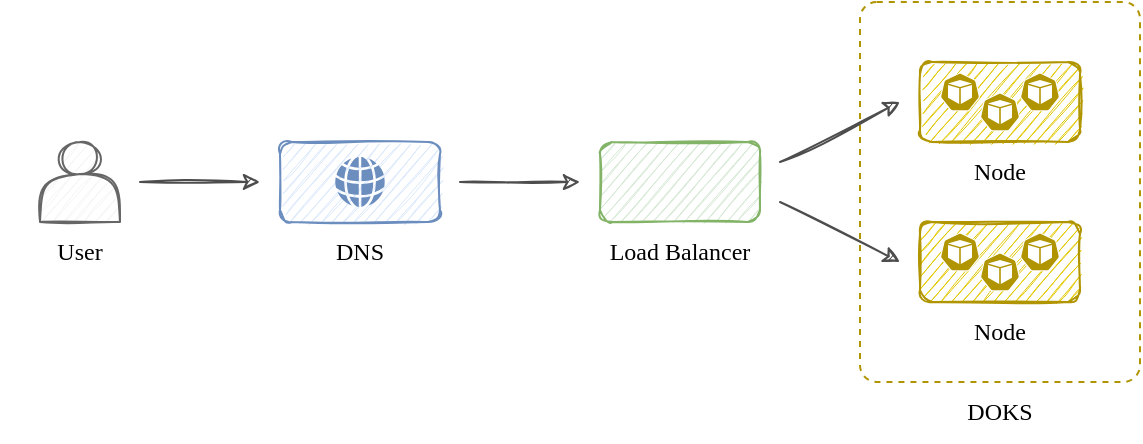<mxfile version="13.9.9" type="device" pages="2"><diagram id="k9E6Z5V14utyfLq3yW5m" name="Kubernetes"><mxGraphModel dx="1718" dy="1010" grid="1" gridSize="10" guides="1" tooltips="1" connect="1" arrows="1" fold="1" page="1" pageScale="1" pageWidth="1100" pageHeight="850" math="0" shadow="0"><root><mxCell id="0"/><mxCell id="1" parent="0"/><mxCell id="9pnbENC6bngrrUMC9831-65" value="" style="rounded=1;whiteSpace=wrap;html=1;sketch=0;dashed=1;strokeWidth=1;perimeterSpacing=0;fillColor=none;glass=0;shadow=0;arcSize=6;strokeColor=#B09500;" vertex="1" parent="1"><mxGeometry x="450" y="50" width="140" height="190" as="geometry"/></mxCell><mxCell id="9pnbENC6bngrrUMC9831-66" value="DOKS" style="text;html=1;strokeColor=none;fillColor=none;align=center;verticalAlign=middle;whiteSpace=wrap;rounded=0;shadow=0;glass=0;sketch=1;fontFamily=Kalam;fontSource=https%3A%2F%2Ffonts.googleapis.com%2Fcss%3Ffamily%3DKalam;" vertex="1" parent="1"><mxGeometry x="480" y="240" width="80" height="30" as="geometry"/></mxCell><mxCell id="9pnbENC6bngrrUMC9831-67" style="edgeStyle=orthogonalEdgeStyle;rounded=0;sketch=1;orthogonalLoop=1;jettySize=auto;html=1;fontColor=#0000FF;strokeColor=#4D4D4D;" edge="1" parent="1"><mxGeometry relative="1" as="geometry"><mxPoint x="90" y="140" as="sourcePoint"/><mxPoint x="150" y="140" as="targetPoint"/></mxGeometry></mxCell><mxCell id="9pnbENC6bngrrUMC9831-68" style="edgeStyle=orthogonalEdgeStyle;rounded=0;sketch=1;orthogonalLoop=1;jettySize=auto;html=1;fontColor=#0000FF;strokeColor=#4D4D4D;" edge="1" parent="1"><mxGeometry relative="1" as="geometry"><mxPoint x="250" y="140" as="sourcePoint"/><mxPoint x="310" y="140" as="targetPoint"/></mxGeometry></mxCell><mxCell id="9pnbENC6bngrrUMC9831-69" style="rounded=0;sketch=1;orthogonalLoop=1;jettySize=auto;html=1;fontColor=#0000FF;strokeColor=#4D4D4D;" edge="1" parent="1"><mxGeometry relative="1" as="geometry"><mxPoint x="410" y="130" as="sourcePoint"/><mxPoint x="470" y="100" as="targetPoint"/></mxGeometry></mxCell><mxCell id="9pnbENC6bngrrUMC9831-70" style="rounded=0;sketch=1;orthogonalLoop=1;jettySize=auto;html=1;fontColor=#0000FF;strokeColor=#4D4D4D;" edge="1" parent="1"><mxGeometry relative="1" as="geometry"><mxPoint x="410" y="150" as="sourcePoint"/><mxPoint x="470" y="180" as="targetPoint"/></mxGeometry></mxCell><mxCell id="9pnbENC6bngrrUMC9831-71" value="" style="group" vertex="1" connectable="0" parent="1"><mxGeometry x="20" y="120" width="80" height="70" as="geometry"/></mxCell><mxCell id="9pnbENC6bngrrUMC9831-72" value="" style="shape=actor;whiteSpace=wrap;html=1;shadow=0;glass=0;sketch=1;fillColor=#f5f5f5;strokeColor=#666666;fontColor=#333333;" vertex="1" parent="9pnbENC6bngrrUMC9831-71"><mxGeometry x="20" width="40" height="40" as="geometry"/></mxCell><mxCell id="9pnbENC6bngrrUMC9831-73" value="User" style="text;html=1;strokeColor=none;fillColor=none;align=center;verticalAlign=middle;whiteSpace=wrap;rounded=0;shadow=0;glass=0;sketch=1;fontFamily=Kalam;fontSource=https%3A%2F%2Ffonts.googleapis.com%2Fcss%3Ffamily%3DKalam;" vertex="1" parent="9pnbENC6bngrrUMC9831-71"><mxGeometry y="40" width="80" height="30" as="geometry"/></mxCell><mxCell id="9pnbENC6bngrrUMC9831-74" value="" style="group" vertex="1" connectable="0" parent="1"><mxGeometry x="160" y="120" width="80" height="70" as="geometry"/></mxCell><mxCell id="9pnbENC6bngrrUMC9831-75" value="" style="rounded=1;whiteSpace=wrap;html=1;shadow=0;glass=0;sketch=1;strokeWidth=1;fillColor=#dae8fc;strokeColor=#6c8ebf;" vertex="1" parent="9pnbENC6bngrrUMC9831-74"><mxGeometry width="80" height="40" as="geometry"/></mxCell><mxCell id="9pnbENC6bngrrUMC9831-76" value="DNS" style="text;html=1;strokeColor=none;fillColor=none;align=center;verticalAlign=middle;whiteSpace=wrap;rounded=0;shadow=0;glass=0;sketch=1;fontFamily=Kalam;fontSource=https%3A%2F%2Ffonts.googleapis.com%2Fcss%3Ffamily%3DKalam;" vertex="1" parent="9pnbENC6bngrrUMC9831-74"><mxGeometry y="40" width="80" height="30" as="geometry"/></mxCell><mxCell id="9pnbENC6bngrrUMC9831-77" value="" style="pointerEvents=1;shadow=0;dashed=0;html=1;strokeColor=none;labelPosition=center;verticalLabelPosition=bottom;verticalAlign=top;outlineConnect=0;align=center;shape=mxgraph.office.concepts.globe_internet;rounded=1;glass=0;sketch=0;fontFamily=Architects Daughter;fontSource=https%3A%2F%2Ffonts.googleapis.com%2Fcss%3Ffamily%3DArchitects%2BDaughter;fontColor=#0000FF;fillColor=#6C8EBF;" vertex="1" parent="9pnbENC6bngrrUMC9831-74"><mxGeometry x="27.5" y="7.5" width="25" height="25" as="geometry"/></mxCell><mxCell id="9pnbENC6bngrrUMC9831-78" value="" style="group" vertex="1" connectable="0" parent="1"><mxGeometry x="320" y="120" width="80" height="70" as="geometry"/></mxCell><mxCell id="9pnbENC6bngrrUMC9831-79" value="" style="rounded=1;whiteSpace=wrap;html=1;shadow=0;glass=0;sketch=1;strokeWidth=1;fillColor=#d5e8d4;strokeColor=#82b366;" vertex="1" parent="9pnbENC6bngrrUMC9831-78"><mxGeometry width="80" height="40" as="geometry"/></mxCell><mxCell id="9pnbENC6bngrrUMC9831-80" value="" style="shape=image;verticalLabelPosition=bottom;labelBackgroundColor=#ffffff;verticalAlign=top;aspect=fixed;imageAspect=0;image=https://cdn.auth0.com/blog/nginx-plus/nginx-logo.png;fillOpacity=100;opacity=60;" vertex="1" parent="9pnbENC6bngrrUMC9831-78"><mxGeometry x="27.5" y="7.5" width="25" height="25" as="geometry"/></mxCell><mxCell id="9pnbENC6bngrrUMC9831-81" value="Load Balancer" style="text;html=1;strokeColor=none;fillColor=none;align=center;verticalAlign=middle;whiteSpace=wrap;rounded=0;shadow=0;glass=0;sketch=1;fontFamily=Kalam;fontSource=https%3A%2F%2Ffonts.googleapis.com%2Fcss%3Ffamily%3DKalam;" vertex="1" parent="9pnbENC6bngrrUMC9831-78"><mxGeometry y="40" width="80" height="30" as="geometry"/></mxCell><mxCell id="9pnbENC6bngrrUMC9831-82" value="" style="group" vertex="1" connectable="0" parent="1"><mxGeometry x="480" y="80" width="80" height="70" as="geometry"/></mxCell><mxCell id="9pnbENC6bngrrUMC9831-83" value="" style="rounded=1;whiteSpace=wrap;html=1;shadow=0;glass=0;sketch=1;strokeWidth=1;fillColor=#e3c800;strokeColor=#B09500;fontColor=#ffffff;" vertex="1" parent="9pnbENC6bngrrUMC9831-82"><mxGeometry width="80" height="40" as="geometry"/></mxCell><mxCell id="9pnbENC6bngrrUMC9831-84" value="" style="html=1;dashed=0;whitespace=wrap;strokeColor=#ffffff;points=[[0.005,0.63,0],[0.1,0.2,0],[0.9,0.2,0],[0.5,0,0],[0.995,0.63,0],[0.72,0.99,0],[0.5,1,0],[0.28,0.99,0]];shape=mxgraph.kubernetes.icon;prIcon=pod;fillColor=#B09500;" vertex="1" parent="9pnbENC6bngrrUMC9831-82"><mxGeometry x="10" y="5" width="20" height="20" as="geometry"/></mxCell><mxCell id="9pnbENC6bngrrUMC9831-85" value="" style="html=1;dashed=0;whitespace=wrap;strokeColor=#ffffff;points=[[0.005,0.63,0],[0.1,0.2,0],[0.9,0.2,0],[0.5,0,0],[0.995,0.63,0],[0.72,0.99,0],[0.5,1,0],[0.28,0.99,0]];shape=mxgraph.kubernetes.icon;prIcon=pod;fillColor=#B09500;" vertex="1" parent="9pnbENC6bngrrUMC9831-82"><mxGeometry x="50" y="5" width="20" height="20" as="geometry"/></mxCell><mxCell id="9pnbENC6bngrrUMC9831-86" value="" style="html=1;dashed=0;whitespace=wrap;strokeColor=#ffffff;points=[[0.005,0.63,0],[0.1,0.2,0],[0.9,0.2,0],[0.5,0,0],[0.995,0.63,0],[0.72,0.99,0],[0.5,1,0],[0.28,0.99,0]];shape=mxgraph.kubernetes.icon;prIcon=pod;fillColor=#B09500;" vertex="1" parent="9pnbENC6bngrrUMC9831-82"><mxGeometry x="30" y="15" width="20" height="20" as="geometry"/></mxCell><mxCell id="9pnbENC6bngrrUMC9831-87" value="Node" style="text;html=1;strokeColor=none;fillColor=none;align=center;verticalAlign=middle;whiteSpace=wrap;rounded=0;shadow=0;glass=0;sketch=1;fontFamily=Kalam;fontSource=https%3A%2F%2Ffonts.googleapis.com%2Fcss%3Ffamily%3DKalam;" vertex="1" parent="9pnbENC6bngrrUMC9831-82"><mxGeometry y="40" width="80" height="30" as="geometry"/></mxCell><mxCell id="9pnbENC6bngrrUMC9831-88" value="" style="group" vertex="1" connectable="0" parent="1"><mxGeometry x="480" y="160" width="80" height="70" as="geometry"/></mxCell><mxCell id="9pnbENC6bngrrUMC9831-89" value="" style="rounded=1;whiteSpace=wrap;html=1;shadow=0;glass=0;sketch=1;strokeWidth=1;fillColor=#e3c800;fontColor=#ffffff;strokeColor=#B09500;" vertex="1" parent="9pnbENC6bngrrUMC9831-88"><mxGeometry width="80" height="40" as="geometry"/></mxCell><mxCell id="9pnbENC6bngrrUMC9831-90" value="" style="html=1;dashed=0;whitespace=wrap;strokeColor=#ffffff;points=[[0.005,0.63,0],[0.1,0.2,0],[0.9,0.2,0],[0.5,0,0],[0.995,0.63,0],[0.72,0.99,0],[0.5,1,0],[0.28,0.99,0]];shape=mxgraph.kubernetes.icon;prIcon=pod;fillColor=#B09500;" vertex="1" parent="9pnbENC6bngrrUMC9831-88"><mxGeometry x="10" y="5" width="20" height="20" as="geometry"/></mxCell><mxCell id="9pnbENC6bngrrUMC9831-91" value="" style="html=1;dashed=0;whitespace=wrap;strokeColor=#ffffff;points=[[0.005,0.63,0],[0.1,0.2,0],[0.9,0.2,0],[0.5,0,0],[0.995,0.63,0],[0.72,0.99,0],[0.5,1,0],[0.28,0.99,0]];shape=mxgraph.kubernetes.icon;prIcon=pod;fillColor=#B09500;" vertex="1" parent="9pnbENC6bngrrUMC9831-88"><mxGeometry x="50" y="5" width="20" height="20" as="geometry"/></mxCell><mxCell id="9pnbENC6bngrrUMC9831-92" value="" style="html=1;dashed=0;whitespace=wrap;strokeColor=#ffffff;points=[[0.005,0.63,0],[0.1,0.2,0],[0.9,0.2,0],[0.5,0,0],[0.995,0.63,0],[0.72,0.99,0],[0.5,1,0],[0.28,0.99,0]];shape=mxgraph.kubernetes.icon;prIcon=pod;fillColor=#B09500;" vertex="1" parent="9pnbENC6bngrrUMC9831-88"><mxGeometry x="30" y="15" width="20" height="20" as="geometry"/></mxCell><mxCell id="9pnbENC6bngrrUMC9831-93" value="Node" style="text;html=1;strokeColor=none;fillColor=none;align=center;verticalAlign=middle;whiteSpace=wrap;rounded=0;shadow=0;glass=0;sketch=1;fontFamily=Kalam;fontSource=https%3A%2F%2Ffonts.googleapis.com%2Fcss%3Ffamily%3DKalam;" vertex="1" parent="9pnbENC6bngrrUMC9831-88"><mxGeometry y="40" width="80" height="30" as="geometry"/></mxCell></root></mxGraphModel></diagram><diagram id="nVHnIiiVNRWJWQeYN1PE" name="Reference"><mxGraphModel dx="1178" dy="693" grid="1" gridSize="10" guides="1" tooltips="1" connect="1" arrows="1" fold="1" page="1" pageScale="1" pageWidth="1100" pageHeight="850" math="0" shadow="0"><root><mxCell id="UnfL8RpCOAp1kzMCeR53-0"/><mxCell id="UnfL8RpCOAp1kzMCeR53-1" parent="UnfL8RpCOAp1kzMCeR53-0"/><mxCell id="1yPa8oHmgm21XETr21Bk-1" value="" style="whiteSpace=wrap;html=1;fillStyle=auto;sketch=1;fillColor=#d5e8d4;strokeColor=#82b366;glass=0;" vertex="1" parent="UnfL8RpCOAp1kzMCeR53-1"><mxGeometry x="840" y="440" width="120" height="40" as="geometry"/></mxCell><mxCell id="1yPa8oHmgm21XETr21Bk-2" value="" style="whiteSpace=wrap;html=1;fillStyle=auto;sketch=1;fillColor=#d5e8d4;strokeColor=#82b366;glass=0;" vertex="1" parent="UnfL8RpCOAp1kzMCeR53-1"><mxGeometry x="840" y="360" width="120" height="40" as="geometry"/></mxCell><mxCell id="UnfL8RpCOAp1kzMCeR53-2" value="" style="group" vertex="1" connectable="0" parent="UnfL8RpCOAp1kzMCeR53-1"><mxGeometry x="490" y="490" width="140" height="220" as="geometry"/></mxCell><mxCell id="UnfL8RpCOAp1kzMCeR53-3" value="" style="rounded=1;whiteSpace=wrap;html=1;sketch=0;dashed=1;strokeWidth=1;perimeterSpacing=0;fillColor=none;glass=0;shadow=0;arcSize=6;strokeColor=#B09500;" vertex="1" parent="UnfL8RpCOAp1kzMCeR53-2"><mxGeometry width="140" height="190" as="geometry"/></mxCell><mxCell id="UnfL8RpCOAp1kzMCeR53-4" value="DOKS" style="text;html=1;strokeColor=none;fillColor=none;align=center;verticalAlign=middle;whiteSpace=wrap;rounded=0;shadow=0;glass=0;sketch=1;fontFamily=Kalam;fontSource=https%3A%2F%2Ffonts.googleapis.com%2Fcss%3Ffamily%3DKalam;" vertex="1" parent="UnfL8RpCOAp1kzMCeR53-2"><mxGeometry x="30" y="190" width="80" height="30" as="geometry"/></mxCell><mxCell id="UnfL8RpCOAp1kzMCeR53-5" style="edgeStyle=orthogonalEdgeStyle;rounded=0;sketch=1;orthogonalLoop=1;jettySize=auto;html=1;fontColor=#0000FF;strokeColor=#4D4D4D;" edge="1" parent="UnfL8RpCOAp1kzMCeR53-1"><mxGeometry relative="1" as="geometry"><mxPoint x="130" y="580" as="sourcePoint"/><mxPoint x="190" y="580" as="targetPoint"/></mxGeometry></mxCell><mxCell id="UnfL8RpCOAp1kzMCeR53-6" value="POST" style="edgeLabel;html=1;align=center;verticalAlign=middle;resizable=0;points=[];fontFamily=Kalam;fontSource=https%3A%2F%2Ffonts.googleapis.com%2Fcss%3Ffamily%3DKalam;fontSize=9;" vertex="1" connectable="0" parent="UnfL8RpCOAp1kzMCeR53-5"><mxGeometry x="-0.2" y="-4" relative="1" as="geometry"><mxPoint x="1.05" y="-11.5" as="offset"/></mxGeometry></mxCell><mxCell id="UnfL8RpCOAp1kzMCeR53-7" style="edgeStyle=orthogonalEdgeStyle;rounded=0;sketch=1;orthogonalLoop=1;jettySize=auto;html=1;fontColor=#0000FF;strokeColor=#4D4D4D;" edge="1" parent="UnfL8RpCOAp1kzMCeR53-1"><mxGeometry relative="1" as="geometry"><mxPoint x="290" y="580" as="sourcePoint"/><mxPoint x="350" y="580" as="targetPoint"/></mxGeometry></mxCell><mxCell id="UnfL8RpCOAp1kzMCeR53-8" style="rounded=0;sketch=1;orthogonalLoop=1;jettySize=auto;html=1;fontColor=#0000FF;strokeColor=#4D4D4D;" edge="1" parent="UnfL8RpCOAp1kzMCeR53-1"><mxGeometry relative="1" as="geometry"><mxPoint x="450" y="570" as="sourcePoint"/><mxPoint x="510" y="540" as="targetPoint"/></mxGeometry></mxCell><mxCell id="UnfL8RpCOAp1kzMCeR53-9" style="rounded=0;sketch=1;orthogonalLoop=1;jettySize=auto;html=1;fontColor=#0000FF;strokeColor=#4D4D4D;" edge="1" parent="UnfL8RpCOAp1kzMCeR53-1"><mxGeometry relative="1" as="geometry"><mxPoint x="450" y="590" as="sourcePoint"/><mxPoint x="510" y="620" as="targetPoint"/></mxGeometry></mxCell><mxCell id="UnfL8RpCOAp1kzMCeR53-10" value="" style="group" vertex="1" connectable="0" parent="UnfL8RpCOAp1kzMCeR53-1"><mxGeometry x="60" y="560" width="80" height="70" as="geometry"/></mxCell><mxCell id="UnfL8RpCOAp1kzMCeR53-11" value="" style="shape=actor;whiteSpace=wrap;html=1;shadow=0;glass=0;sketch=1;fillColor=#f5f5f5;strokeColor=#666666;fontColor=#333333;" vertex="1" parent="UnfL8RpCOAp1kzMCeR53-10"><mxGeometry x="20" width="40" height="40" as="geometry"/></mxCell><mxCell id="UnfL8RpCOAp1kzMCeR53-12" value="User" style="text;html=1;strokeColor=none;fillColor=none;align=center;verticalAlign=middle;whiteSpace=wrap;rounded=0;shadow=0;glass=0;sketch=1;fontFamily=Kalam;fontSource=https%3A%2F%2Ffonts.googleapis.com%2Fcss%3Ffamily%3DKalam;" vertex="1" parent="UnfL8RpCOAp1kzMCeR53-10"><mxGeometry y="40" width="80" height="30" as="geometry"/></mxCell><mxCell id="UnfL8RpCOAp1kzMCeR53-13" value="" style="group" vertex="1" connectable="0" parent="UnfL8RpCOAp1kzMCeR53-1"><mxGeometry x="200" y="560" width="80" height="70" as="geometry"/></mxCell><mxCell id="UnfL8RpCOAp1kzMCeR53-14" value="" style="rounded=1;whiteSpace=wrap;html=1;shadow=0;glass=0;sketch=1;strokeWidth=1;fillColor=#dae8fc;strokeColor=#6c8ebf;" vertex="1" parent="UnfL8RpCOAp1kzMCeR53-13"><mxGeometry width="80" height="40" as="geometry"/></mxCell><mxCell id="UnfL8RpCOAp1kzMCeR53-15" value="DNS" style="text;html=1;strokeColor=none;fillColor=none;align=center;verticalAlign=middle;whiteSpace=wrap;rounded=0;shadow=0;glass=0;sketch=1;fontFamily=Kalam;fontSource=https%3A%2F%2Ffonts.googleapis.com%2Fcss%3Ffamily%3DKalam;" vertex="1" parent="UnfL8RpCOAp1kzMCeR53-13"><mxGeometry y="40" width="80" height="30" as="geometry"/></mxCell><mxCell id="UnfL8RpCOAp1kzMCeR53-16" value="" style="pointerEvents=1;shadow=0;dashed=0;html=1;strokeColor=none;labelPosition=center;verticalLabelPosition=bottom;verticalAlign=top;outlineConnect=0;align=center;shape=mxgraph.office.concepts.globe_internet;rounded=1;glass=0;sketch=0;fontFamily=Architects Daughter;fontSource=https%3A%2F%2Ffonts.googleapis.com%2Fcss%3Ffamily%3DArchitects%2BDaughter;fontColor=#0000FF;fillColor=#6C8EBF;" vertex="1" parent="UnfL8RpCOAp1kzMCeR53-13"><mxGeometry x="27.5" y="7.5" width="25" height="25" as="geometry"/></mxCell><mxCell id="UnfL8RpCOAp1kzMCeR53-17" value="" style="group" vertex="1" connectable="0" parent="UnfL8RpCOAp1kzMCeR53-1"><mxGeometry x="360" y="560" width="80" height="70" as="geometry"/></mxCell><mxCell id="UnfL8RpCOAp1kzMCeR53-18" value="" style="rounded=1;whiteSpace=wrap;html=1;shadow=0;glass=0;sketch=1;strokeWidth=1;fillColor=#d5e8d4;strokeColor=#82b366;" vertex="1" parent="UnfL8RpCOAp1kzMCeR53-17"><mxGeometry width="80" height="40" as="geometry"/></mxCell><mxCell id="UnfL8RpCOAp1kzMCeR53-19" value="" style="shape=image;verticalLabelPosition=bottom;labelBackgroundColor=#ffffff;verticalAlign=top;aspect=fixed;imageAspect=0;image=https://cdn.auth0.com/blog/nginx-plus/nginx-logo.png;fillOpacity=100;opacity=60;" vertex="1" parent="UnfL8RpCOAp1kzMCeR53-17"><mxGeometry x="27.5" y="7.5" width="25" height="25" as="geometry"/></mxCell><mxCell id="UnfL8RpCOAp1kzMCeR53-20" value="Load Balancer" style="text;html=1;strokeColor=none;fillColor=none;align=center;verticalAlign=middle;whiteSpace=wrap;rounded=0;shadow=0;glass=0;sketch=1;fontFamily=Kalam;fontSource=https%3A%2F%2Ffonts.googleapis.com%2Fcss%3Ffamily%3DKalam;" vertex="1" parent="UnfL8RpCOAp1kzMCeR53-17"><mxGeometry y="40" width="80" height="30" as="geometry"/></mxCell><mxCell id="UnfL8RpCOAp1kzMCeR53-21" value="" style="group" vertex="1" connectable="0" parent="UnfL8RpCOAp1kzMCeR53-1"><mxGeometry x="520" y="520" width="80" height="70" as="geometry"/></mxCell><mxCell id="UnfL8RpCOAp1kzMCeR53-22" value="" style="rounded=1;whiteSpace=wrap;html=1;shadow=0;glass=0;sketch=1;strokeWidth=1;fillColor=#e3c800;strokeColor=#B09500;fontColor=#ffffff;" vertex="1" parent="UnfL8RpCOAp1kzMCeR53-21"><mxGeometry width="80" height="40" as="geometry"/></mxCell><mxCell id="UnfL8RpCOAp1kzMCeR53-23" value="" style="html=1;dashed=0;whitespace=wrap;strokeColor=#ffffff;points=[[0.005,0.63,0],[0.1,0.2,0],[0.9,0.2,0],[0.5,0,0],[0.995,0.63,0],[0.72,0.99,0],[0.5,1,0],[0.28,0.99,0]];shape=mxgraph.kubernetes.icon;prIcon=pod;fillColor=#B09500;" vertex="1" parent="UnfL8RpCOAp1kzMCeR53-21"><mxGeometry x="10" y="5" width="20" height="20" as="geometry"/></mxCell><mxCell id="UnfL8RpCOAp1kzMCeR53-24" value="" style="html=1;dashed=0;whitespace=wrap;strokeColor=#ffffff;points=[[0.005,0.63,0],[0.1,0.2,0],[0.9,0.2,0],[0.5,0,0],[0.995,0.63,0],[0.72,0.99,0],[0.5,1,0],[0.28,0.99,0]];shape=mxgraph.kubernetes.icon;prIcon=pod;fillColor=#B09500;" vertex="1" parent="UnfL8RpCOAp1kzMCeR53-21"><mxGeometry x="50" y="5" width="20" height="20" as="geometry"/></mxCell><mxCell id="UnfL8RpCOAp1kzMCeR53-25" value="" style="html=1;dashed=0;whitespace=wrap;strokeColor=#ffffff;points=[[0.005,0.63,0],[0.1,0.2,0],[0.9,0.2,0],[0.5,0,0],[0.995,0.63,0],[0.72,0.99,0],[0.5,1,0],[0.28,0.99,0]];shape=mxgraph.kubernetes.icon;prIcon=pod;fillColor=#B09500;" vertex="1" parent="UnfL8RpCOAp1kzMCeR53-21"><mxGeometry x="30" y="15" width="20" height="20" as="geometry"/></mxCell><mxCell id="UnfL8RpCOAp1kzMCeR53-26" value="Node" style="text;html=1;strokeColor=none;fillColor=none;align=center;verticalAlign=middle;whiteSpace=wrap;rounded=0;shadow=0;glass=0;sketch=1;fontFamily=Kalam;fontSource=https%3A%2F%2Ffonts.googleapis.com%2Fcss%3Ffamily%3DKalam;" vertex="1" parent="UnfL8RpCOAp1kzMCeR53-21"><mxGeometry y="40" width="80" height="30" as="geometry"/></mxCell><mxCell id="UnfL8RpCOAp1kzMCeR53-27" value="" style="group" vertex="1" connectable="0" parent="UnfL8RpCOAp1kzMCeR53-1"><mxGeometry x="520" y="600" width="80" height="70" as="geometry"/></mxCell><mxCell id="UnfL8RpCOAp1kzMCeR53-28" value="" style="rounded=1;whiteSpace=wrap;html=1;shadow=0;glass=0;sketch=1;strokeWidth=1;fillColor=#e3c800;fontColor=#ffffff;strokeColor=#B09500;" vertex="1" parent="UnfL8RpCOAp1kzMCeR53-27"><mxGeometry width="80" height="40" as="geometry"/></mxCell><mxCell id="UnfL8RpCOAp1kzMCeR53-29" value="" style="html=1;dashed=0;whitespace=wrap;strokeColor=#ffffff;points=[[0.005,0.63,0],[0.1,0.2,0],[0.9,0.2,0],[0.5,0,0],[0.995,0.63,0],[0.72,0.99,0],[0.5,1,0],[0.28,0.99,0]];shape=mxgraph.kubernetes.icon;prIcon=pod;fillColor=#B09500;" vertex="1" parent="UnfL8RpCOAp1kzMCeR53-27"><mxGeometry x="10" y="5" width="20" height="20" as="geometry"/></mxCell><mxCell id="UnfL8RpCOAp1kzMCeR53-30" value="" style="html=1;dashed=0;whitespace=wrap;strokeColor=#ffffff;points=[[0.005,0.63,0],[0.1,0.2,0],[0.9,0.2,0],[0.5,0,0],[0.995,0.63,0],[0.72,0.99,0],[0.5,1,0],[0.28,0.99,0]];shape=mxgraph.kubernetes.icon;prIcon=pod;fillColor=#B09500;" vertex="1" parent="UnfL8RpCOAp1kzMCeR53-27"><mxGeometry x="50" y="5" width="20" height="20" as="geometry"/></mxCell><mxCell id="UnfL8RpCOAp1kzMCeR53-31" value="" style="html=1;dashed=0;whitespace=wrap;strokeColor=#ffffff;points=[[0.005,0.63,0],[0.1,0.2,0],[0.9,0.2,0],[0.5,0,0],[0.995,0.63,0],[0.72,0.99,0],[0.5,1,0],[0.28,0.99,0]];shape=mxgraph.kubernetes.icon;prIcon=pod;fillColor=#B09500;" vertex="1" parent="UnfL8RpCOAp1kzMCeR53-27"><mxGeometry x="30" y="15" width="20" height="20" as="geometry"/></mxCell><mxCell id="UnfL8RpCOAp1kzMCeR53-32" value="Node" style="text;html=1;strokeColor=none;fillColor=none;align=center;verticalAlign=middle;whiteSpace=wrap;rounded=0;shadow=0;glass=0;sketch=1;fontFamily=Kalam;fontSource=https%3A%2F%2Ffonts.googleapis.com%2Fcss%3Ffamily%3DKalam;" vertex="1" parent="UnfL8RpCOAp1kzMCeR53-27"><mxGeometry y="40" width="80" height="30" as="geometry"/></mxCell><mxCell id="UnfL8RpCOAp1kzMCeR53-33" value="" style="strokeWidth=1;html=1;shape=mxgraph.flowchart.annotation_2;align=left;labelPosition=right;pointerEvents=1;rounded=1;shadow=0;glass=0;sketch=1;fillColor=#f5f5f5;fontFamily=Kalam;fontSource=https%3A%2F%2Ffonts.googleapis.com%2Fcss%3Ffamily%3DKalam;fontSize=9;fontColor=#333333;strokeColor=#B3B3B3;" vertex="1" parent="UnfL8RpCOAp1kzMCeR53-1"><mxGeometry x="310" y="400" width="30" height="80" as="geometry"/></mxCell><mxCell id="UnfL8RpCOAp1kzMCeR53-34" style="rounded=0;sketch=1;orthogonalLoop=1;jettySize=auto;html=1;fontColor=#0000FF;endArrow=none;endFill=0;entryX=0;entryY=0.5;entryDx=0;entryDy=0;entryPerimeter=0;fillColor=#f5f5f5;strokeColor=#B3B3B3;" edge="1" parent="UnfL8RpCOAp1kzMCeR53-1" target="UnfL8RpCOAp1kzMCeR53-33"><mxGeometry relative="1" as="geometry"><mxPoint x="260" y="540" as="sourcePoint"/><mxPoint x="270" y="470" as="targetPoint"/></mxGeometry></mxCell><mxCell id="UnfL8RpCOAp1kzMCeR53-35" value="&lt;font style=&quot;font-size: 8px ; line-height: 100%&quot;&gt;Hello&lt;br&gt;this is information about something!!&lt;br&gt;&lt;/font&gt;" style="text;html=1;strokeColor=none;fillColor=none;align=left;verticalAlign=top;whiteSpace=wrap;rounded=0;shadow=0;glass=0;sketch=1;fontFamily=Kalam;fontSource=https%3A%2F%2Ffonts.googleapis.com%2Fcss%3Ffamily%3DKalam;fontColor=#333333;" vertex="1" parent="UnfL8RpCOAp1kzMCeR53-1"><mxGeometry x="329" y="400" width="141" height="100" as="geometry"/></mxCell><mxCell id="1yPa8oHmgm21XETr21Bk-0" value="" style="whiteSpace=wrap;html=1;fillStyle=auto;sketch=1;strokeColor=#82B366;glass=0;" vertex="1" parent="UnfL8RpCOAp1kzMCeR53-1"><mxGeometry x="840" y="400" width="120" height="40" as="geometry"/></mxCell><mxCell id="1yPa8oHmgm21XETr21Bk-3" value="" style="whiteSpace=wrap;html=1;fillStyle=auto;sketch=1;strokeColor=#82B366;glass=0;" vertex="1" parent="UnfL8RpCOAp1kzMCeR53-1"><mxGeometry x="840" y="480" width="120" height="40" as="geometry"/></mxCell><mxCell id="1yPa8oHmgm21XETr21Bk-4" value="The Stack" style="text;html=1;strokeColor=none;fillColor=none;align=center;verticalAlign=middle;whiteSpace=wrap;rounded=0;shadow=0;glass=0;sketch=1;fontFamily=Kalam;fontSource=https%3A%2F%2Ffonts.googleapis.com%2Fcss%3Ffamily%3DKalam;" vertex="1" parent="UnfL8RpCOAp1kzMCeR53-1"><mxGeometry x="860" y="520" width="80" height="30" as="geometry"/></mxCell></root></mxGraphModel></diagram></mxfile>